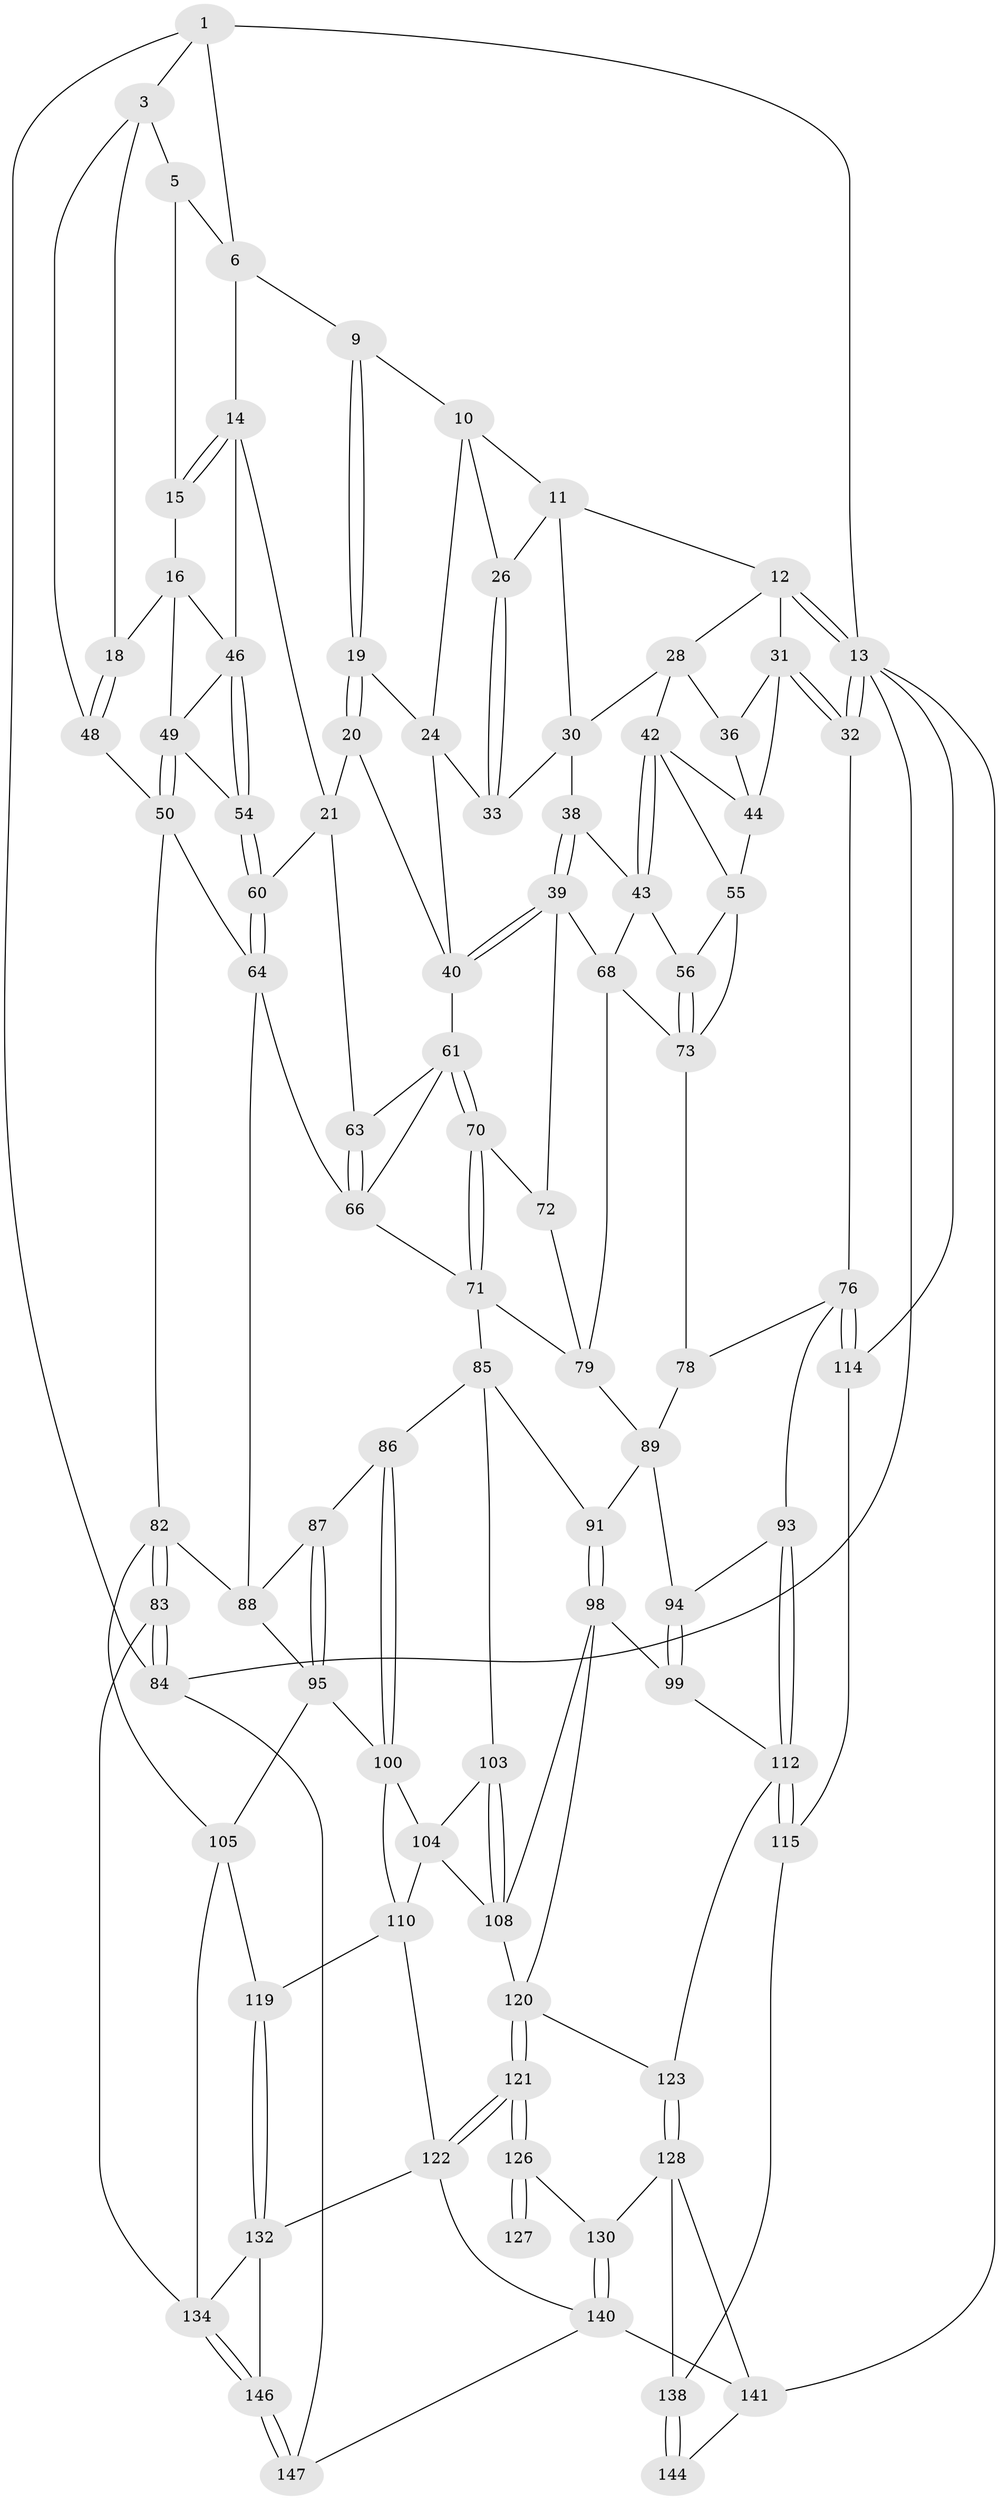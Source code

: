 // original degree distribution, {3: 0.02027027027027027, 6: 0.25, 5: 0.4797297297297297, 4: 0.25}
// Generated by graph-tools (version 1.1) at 2025/11/02/27/25 16:11:53]
// undirected, 90 vertices, 199 edges
graph export_dot {
graph [start="1"]
  node [color=gray90,style=filled];
  1 [pos="+0.10704908367490795+0",super="+2"];
  3 [pos="+0+0.1259673958227452",super="+4"];
  5 [pos="+0.03531339983639897+0.03659299751779262",super="+7"];
  6 [pos="+0.24950230933143336+0",super="+8"];
  9 [pos="+0.3874007842551621+0"];
  10 [pos="+0.6727281855371734+0",super="+23"];
  11 [pos="+0.8116917343017241+0",super="+25"];
  12 [pos="+0.8268896468333563+0",super="+27"];
  13 [pos="+1+0",super="+116"];
  14 [pos="+0.2660951451332833+0.1776884475679484",super="+22"];
  15 [pos="+0.15570946029681848+0.10586300114854161"];
  16 [pos="+0.13164043334354397+0.12414129685200645",super="+17"];
  18 [pos="+0.08707277226953515+0.1442007473880947"];
  19 [pos="+0.4351048369203042+0.022474670952631424"];
  20 [pos="+0.2987540383120284+0.18396814251533927"];
  21 [pos="+0.28444929847150585+0.1900449895405966",super="+59"];
  24 [pos="+0.48265000229205884+0.08756213199917565",super="+34"];
  26 [pos="+0.5974526055686807+0.08802458392118064"];
  28 [pos="+0.838300507868747+0.061878643207846015",super="+29"];
  30 [pos="+0.6593096219613279+0.09037479423435514",super="+37"];
  31 [pos="+1+0.3025780204586987",super="+35"];
  32 [pos="+1+0.32699047412218707"];
  33 [pos="+0.5836935047890058+0.16030796549637472"];
  36 [pos="+0.8646517390449189+0.13545807218516986"];
  38 [pos="+0.6161730501877974+0.24033292927973443"];
  39 [pos="+0.5322313953490551+0.2795438262390798",super="+69"];
  40 [pos="+0.4923075124084266+0.24291939872571827",super="+41"];
  42 [pos="+0.7242785248176893+0.19671167580053792",super="+45"];
  43 [pos="+0.6483880776355688+0.23653189392177537",super="+57"];
  44 [pos="+0.7933637714906325+0.21121863357623716",super="+53"];
  46 [pos="+0.2548518413263928+0.2029690176721337",super="+47"];
  48 [pos="+0+0.13388265063185006"];
  49 [pos="+0.06265262224163912+0.2868785734865301",super="+52"];
  50 [pos="+0+0.4693042486840464",super="+51"];
  54 [pos="+0.2003733516610286+0.26400140138108824"];
  55 [pos="+0.7450072953647012+0.2942622217392442",super="+58"];
  56 [pos="+0.7056200677927393+0.34213813470348337"];
  60 [pos="+0.1915642272138417+0.41065629812723586"];
  61 [pos="+0.3969262731402106+0.30091392200041017",super="+62"];
  63 [pos="+0.2979369871938659+0.22744466342199388"];
  64 [pos="+0.18940474952689582+0.42757265128025584",super="+65"];
  66 [pos="+0.2929824369636779+0.34726268479241607",super="+67"];
  68 [pos="+0.6648741006082178+0.36710048123210265",super="+75"];
  70 [pos="+0.39898285233056696+0.4220817117674494"];
  71 [pos="+0.38068242057263985+0.4481336259952327",super="+81"];
  72 [pos="+0.5277365866269361+0.34900389337585447"];
  73 [pos="+0.7966900402067775+0.4096817285473979",super="+74"];
  76 [pos="+1+0.47247812189919736",super="+77"];
  78 [pos="+0.8100945681853734+0.5145113648818329"];
  79 [pos="+0.5901268315005339+0.5090414011987313",super="+80"];
  82 [pos="+0+0.6143868688909078",super="+97"];
  83 [pos="+0+1",super="+143"];
  84 [pos="+0+1",super="+148"];
  85 [pos="+0.39461035443794645+0.535945954179284",super="+92"];
  86 [pos="+0.375237763405059+0.5913709035980231"];
  87 [pos="+0.31195862961703835+0.5901138559937434"];
  88 [pos="+0.11610155327224332+0.4753973953848889",super="+96"];
  89 [pos="+0.7771330753891712+0.5414902038893158",super="+90"];
  91 [pos="+0.6063404071704911+0.5931725525699998"];
  93 [pos="+0.8747368769197091+0.6781840628395297"];
  94 [pos="+0.7734188994484051+0.6389699117260943"];
  95 [pos="+0.2515819201901605+0.6672799130299355",super="+102"];
  98 [pos="+0.6619052102049099+0.7123023784871697",super="+107"];
  99 [pos="+0.7297373458534475+0.6999312564295458"];
  100 [pos="+0.38206179151067904+0.6063313662487871",super="+101"];
  103 [pos="+0.496366932114449+0.655058955628827"];
  104 [pos="+0.43073127027560476+0.6499566698689718",super="+109"];
  105 [pos="+0.26386444939220943+0.7231887660653117",super="+106"];
  108 [pos="+0.5093742483552557+0.7262411709388141",super="+111"];
  110 [pos="+0.39090046701260633+0.7563359271407779",super="+118"];
  112 [pos="+0.8701942929010242+0.7604424258679133",super="+113"];
  114 [pos="+1+0.6430823872221748",super="+117"];
  115 [pos="+0.8769091350474981+0.768042092792279",super="+137"];
  119 [pos="+0.3448606825290848+0.8058846272109937"];
  120 [pos="+0.5132901095088213+0.8013306800803675",super="+125"];
  121 [pos="+0.4904457791444638+0.8599621583373968"];
  122 [pos="+0.4880303250306365+0.8630250778210239",super="+136"];
  123 [pos="+0.702418670022882+0.8294462716762141",super="+124"];
  126 [pos="+0.5030718395353964+0.8594789710332064",super="+131"];
  127 [pos="+0.6162279723141778+0.8244119689721621"];
  128 [pos="+0.7113561826832367+0.8746558034315475",super="+129"];
  130 [pos="+0.6134714952874256+0.8931582278902881"];
  132 [pos="+0.33206418956864836+0.8713108459865305",super="+133"];
  134 [pos="+0.2050956482511452+0.860282922209853",super="+135"];
  138 [pos="+0.8944672637682481+0.8536023980910787",super="+139"];
  140 [pos="+0.47270248537480913+0.930886677182417",super="+142"];
  141 [pos="+0.5634122469803554+1",super="+145"];
  144 [pos="+0.7650086154079541+1"];
  146 [pos="+0.29318299589151176+1"];
  147 [pos="+0.2948471521570245+1"];
  1 -- 6;
  1 -- 3;
  1 -- 84;
  1 -- 13;
  3 -- 48;
  3 -- 18;
  3 -- 5;
  5 -- 6;
  5 -- 15;
  6 -- 9;
  6 -- 14;
  9 -- 10;
  9 -- 19;
  9 -- 19;
  10 -- 11;
  10 -- 24;
  10 -- 26;
  11 -- 12;
  11 -- 26;
  11 -- 30;
  12 -- 13;
  12 -- 13;
  12 -- 28;
  12 -- 31;
  13 -- 32;
  13 -- 32;
  13 -- 84;
  13 -- 141;
  13 -- 114;
  14 -- 15;
  14 -- 15;
  14 -- 46;
  14 -- 21;
  15 -- 16;
  16 -- 46;
  16 -- 49;
  16 -- 18;
  18 -- 48;
  18 -- 48;
  19 -- 20;
  19 -- 20;
  19 -- 24;
  20 -- 21;
  20 -- 40;
  21 -- 60;
  21 -- 63;
  24 -- 33;
  24 -- 40;
  26 -- 33;
  26 -- 33;
  28 -- 36;
  28 -- 42;
  28 -- 30;
  30 -- 38;
  30 -- 33;
  31 -- 32;
  31 -- 32;
  31 -- 36;
  31 -- 44;
  32 -- 76;
  36 -- 44;
  38 -- 39;
  38 -- 39;
  38 -- 43;
  39 -- 40;
  39 -- 40;
  39 -- 72;
  39 -- 68;
  40 -- 61;
  42 -- 43;
  42 -- 43;
  42 -- 44;
  42 -- 55;
  43 -- 56;
  43 -- 68;
  44 -- 55;
  46 -- 54;
  46 -- 54;
  46 -- 49;
  48 -- 50;
  49 -- 50;
  49 -- 50;
  49 -- 54;
  50 -- 82;
  50 -- 64;
  54 -- 60;
  54 -- 60;
  55 -- 56;
  55 -- 73;
  56 -- 73;
  56 -- 73;
  60 -- 64;
  60 -- 64;
  61 -- 70;
  61 -- 70;
  61 -- 66;
  61 -- 63;
  63 -- 66;
  63 -- 66;
  64 -- 88;
  64 -- 66;
  66 -- 71;
  68 -- 73;
  68 -- 79;
  70 -- 71;
  70 -- 71;
  70 -- 72;
  71 -- 85;
  71 -- 79;
  72 -- 79;
  73 -- 78;
  76 -- 114;
  76 -- 114;
  76 -- 93;
  76 -- 78;
  78 -- 89;
  79 -- 89;
  82 -- 83;
  82 -- 83;
  82 -- 105;
  82 -- 88;
  83 -- 84 [weight=2];
  83 -- 84;
  83 -- 134;
  84 -- 147;
  85 -- 86;
  85 -- 91;
  85 -- 103;
  86 -- 87;
  86 -- 100;
  86 -- 100;
  87 -- 88;
  87 -- 95;
  87 -- 95;
  88 -- 95;
  89 -- 94;
  89 -- 91;
  91 -- 98;
  91 -- 98;
  93 -- 94;
  93 -- 112;
  93 -- 112;
  94 -- 99;
  94 -- 99;
  95 -- 105;
  95 -- 100;
  98 -- 99;
  98 -- 120;
  98 -- 108;
  99 -- 112;
  100 -- 104;
  100 -- 110;
  103 -- 104;
  103 -- 108;
  103 -- 108;
  104 -- 110;
  104 -- 108;
  105 -- 119;
  105 -- 134;
  108 -- 120;
  110 -- 122;
  110 -- 119;
  112 -- 115;
  112 -- 115;
  112 -- 123;
  114 -- 115 [weight=2];
  115 -- 138;
  119 -- 132;
  119 -- 132;
  120 -- 121;
  120 -- 121;
  120 -- 123;
  121 -- 122;
  121 -- 122;
  121 -- 126;
  121 -- 126;
  122 -- 140;
  122 -- 132;
  123 -- 128;
  123 -- 128;
  126 -- 127 [weight=2];
  126 -- 127;
  126 -- 130;
  128 -- 130;
  128 -- 141;
  128 -- 138;
  130 -- 140;
  130 -- 140;
  132 -- 146;
  132 -- 134;
  134 -- 146;
  134 -- 146;
  138 -- 144 [weight=2];
  138 -- 144;
  140 -- 147;
  140 -- 141;
  141 -- 144;
  146 -- 147;
  146 -- 147;
}
